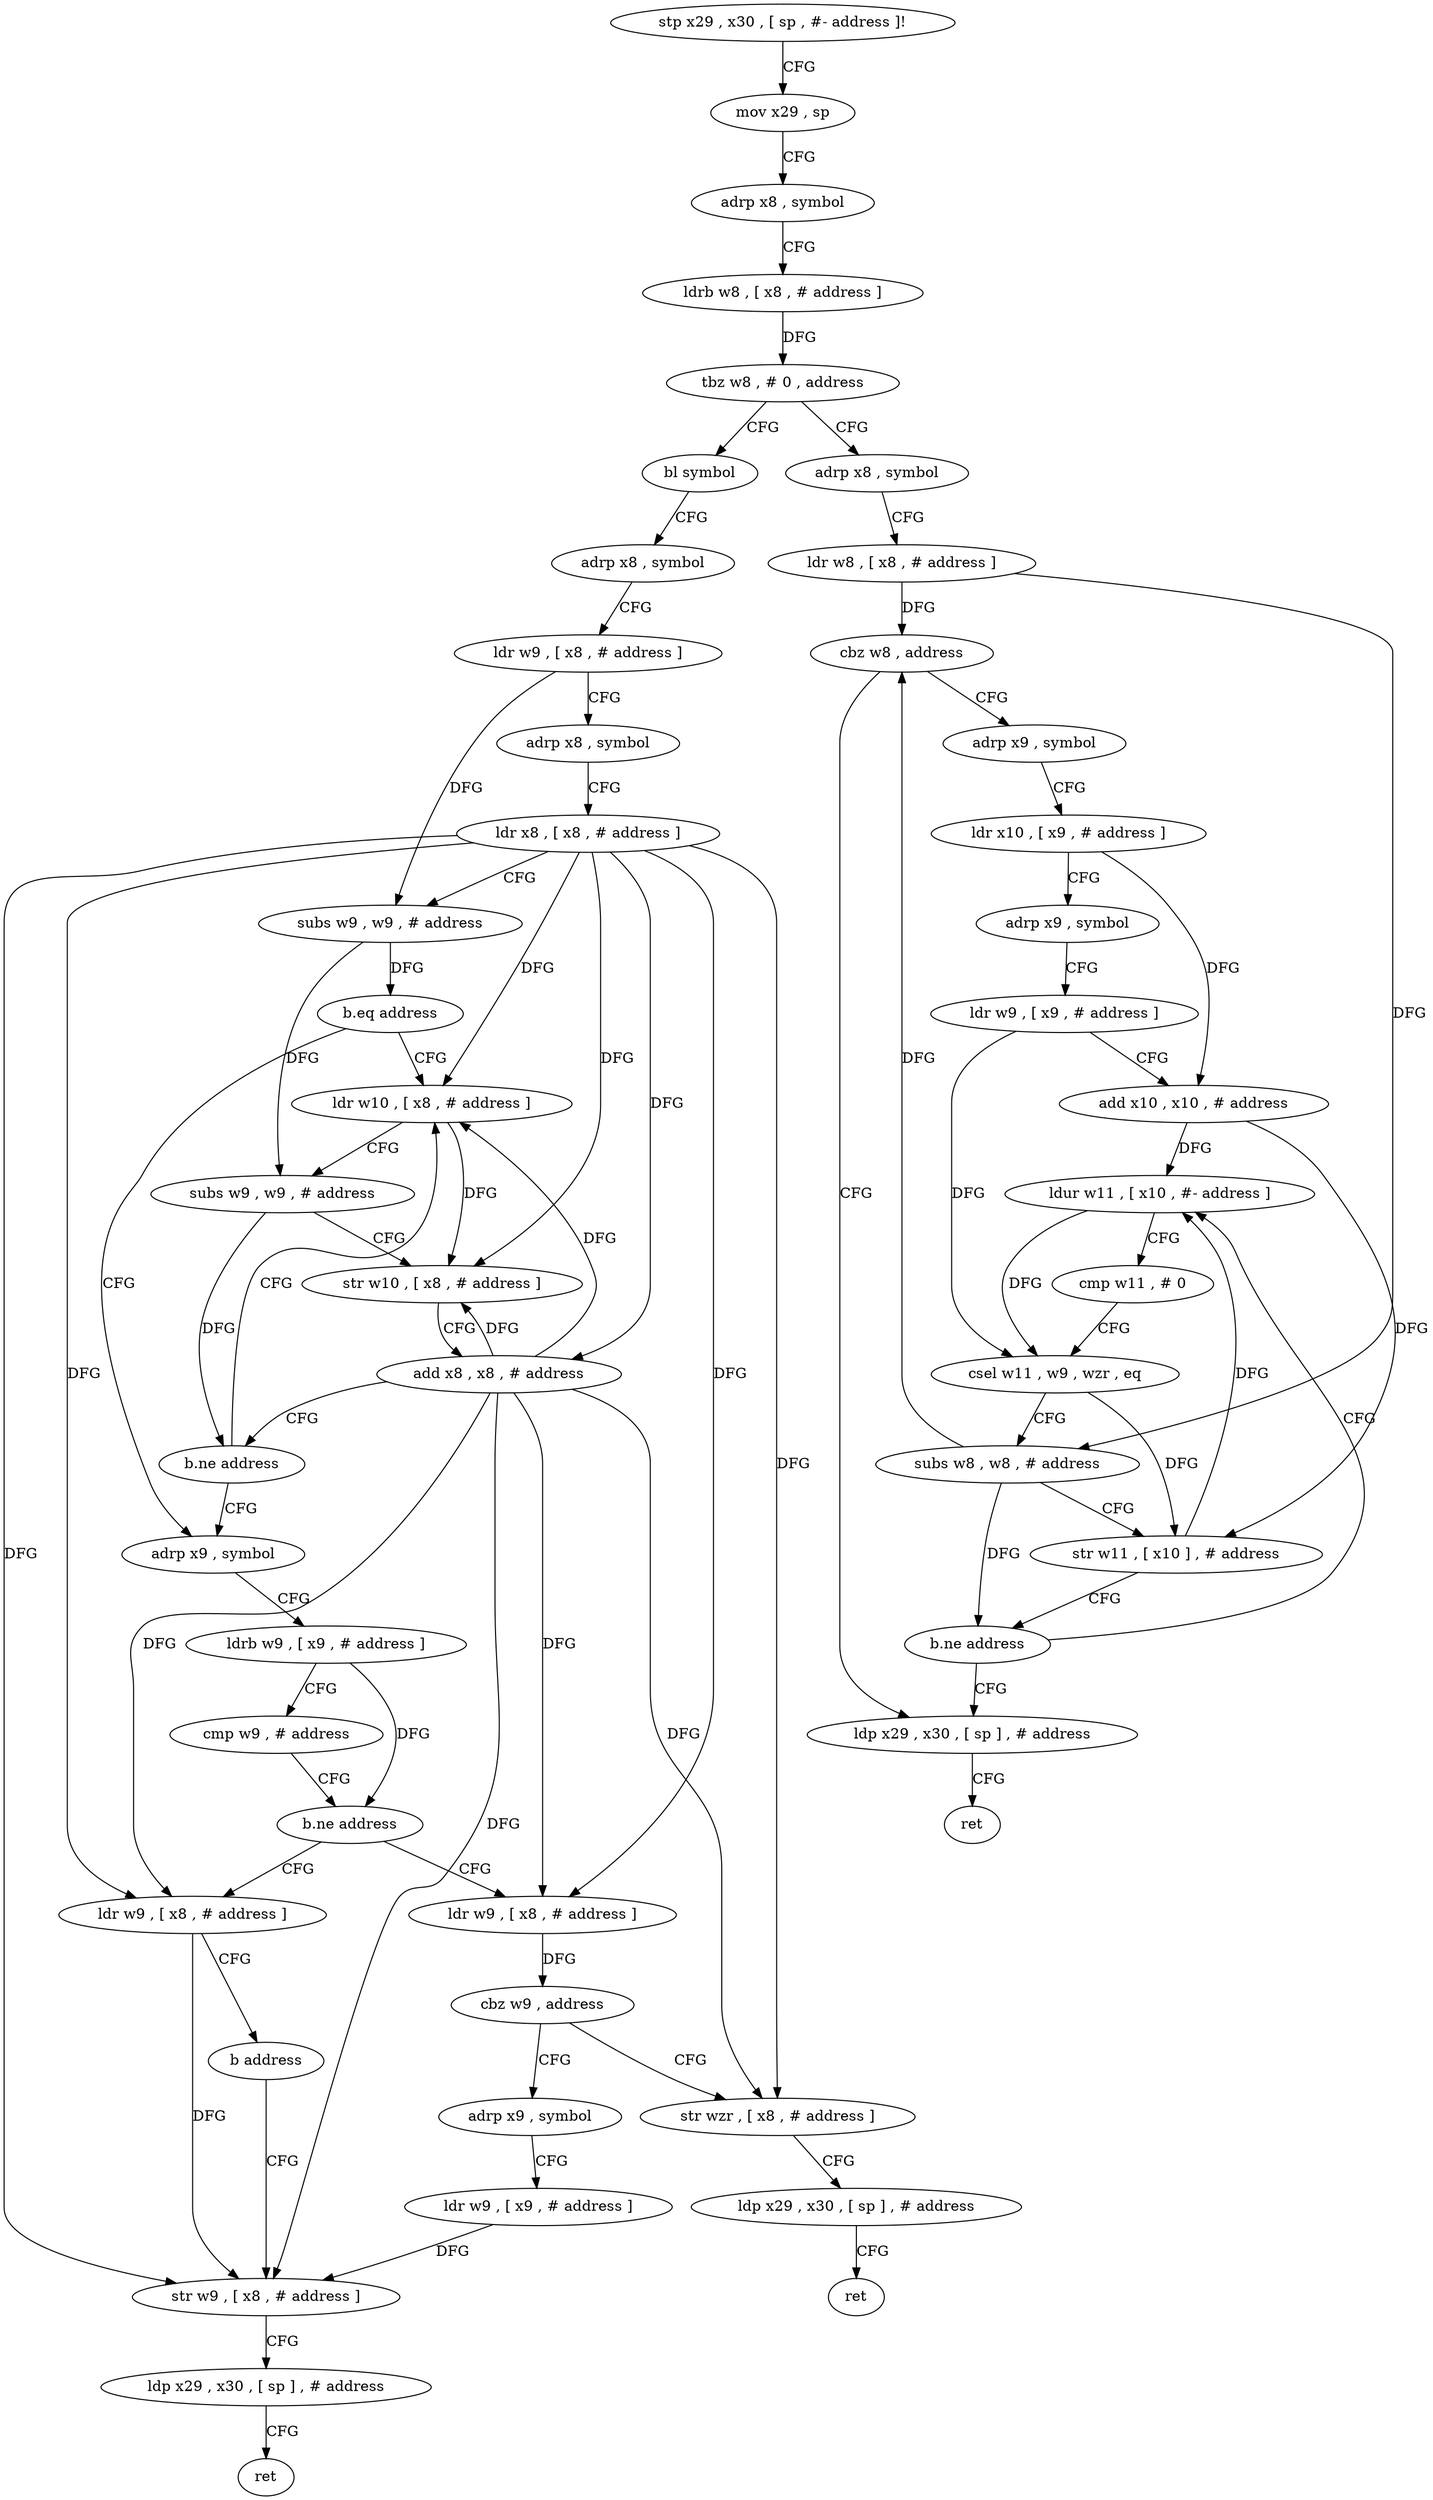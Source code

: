 digraph "func" {
"4213980" [label = "stp x29 , x30 , [ sp , #- address ]!" ]
"4213984" [label = "mov x29 , sp" ]
"4213988" [label = "adrp x8 , symbol" ]
"4213992" [label = "ldrb w8 , [ x8 , # address ]" ]
"4213996" [label = "tbz w8 , # 0 , address" ]
"4214064" [label = "bl symbol" ]
"4214000" [label = "adrp x8 , symbol" ]
"4214068" [label = "adrp x8 , symbol" ]
"4214072" [label = "ldr w9 , [ x8 , # address ]" ]
"4214076" [label = "adrp x8 , symbol" ]
"4214080" [label = "ldr x8 , [ x8 , # address ]" ]
"4214084" [label = "subs w9 , w9 , # address" ]
"4214088" [label = "b.eq address" ]
"4214112" [label = "adrp x9 , symbol" ]
"4214092" [label = "ldr w10 , [ x8 , # address ]" ]
"4214004" [label = "ldr w8 , [ x8 , # address ]" ]
"4214008" [label = "cbz w8 , address" ]
"4214056" [label = "ldp x29 , x30 , [ sp ] , # address" ]
"4214012" [label = "adrp x9 , symbol" ]
"4214116" [label = "ldrb w9 , [ x9 , # address ]" ]
"4214120" [label = "cmp w9 , # address" ]
"4214124" [label = "b.ne address" ]
"4214136" [label = "ldr w9 , [ x8 , # address ]" ]
"4214128" [label = "ldr w9 , [ x8 , # address ]" ]
"4214096" [label = "subs w9 , w9 , # address" ]
"4214100" [label = "str w10 , [ x8 , # address ]" ]
"4214104" [label = "add x8 , x8 , # address" ]
"4214108" [label = "b.ne address" ]
"4214060" [label = "ret" ]
"4214016" [label = "ldr x10 , [ x9 , # address ]" ]
"4214020" [label = "adrp x9 , symbol" ]
"4214024" [label = "ldr w9 , [ x9 , # address ]" ]
"4214028" [label = "add x10 , x10 , # address" ]
"4214032" [label = "ldur w11 , [ x10 , #- address ]" ]
"4214140" [label = "cbz w9 , address" ]
"4214156" [label = "adrp x9 , symbol" ]
"4214144" [label = "str wzr , [ x8 , # address ]" ]
"4214132" [label = "b address" ]
"4214164" [label = "str w9 , [ x8 , # address ]" ]
"4214036" [label = "cmp w11 , # 0" ]
"4214040" [label = "csel w11 , w9 , wzr , eq" ]
"4214044" [label = "subs w8 , w8 , # address" ]
"4214048" [label = "str w11 , [ x10 ] , # address" ]
"4214052" [label = "b.ne address" ]
"4214160" [label = "ldr w9 , [ x9 , # address ]" ]
"4214148" [label = "ldp x29 , x30 , [ sp ] , # address" ]
"4214152" [label = "ret" ]
"4214168" [label = "ldp x29 , x30 , [ sp ] , # address" ]
"4214172" [label = "ret" ]
"4213980" -> "4213984" [ label = "CFG" ]
"4213984" -> "4213988" [ label = "CFG" ]
"4213988" -> "4213992" [ label = "CFG" ]
"4213992" -> "4213996" [ label = "DFG" ]
"4213996" -> "4214064" [ label = "CFG" ]
"4213996" -> "4214000" [ label = "CFG" ]
"4214064" -> "4214068" [ label = "CFG" ]
"4214000" -> "4214004" [ label = "CFG" ]
"4214068" -> "4214072" [ label = "CFG" ]
"4214072" -> "4214076" [ label = "CFG" ]
"4214072" -> "4214084" [ label = "DFG" ]
"4214076" -> "4214080" [ label = "CFG" ]
"4214080" -> "4214084" [ label = "CFG" ]
"4214080" -> "4214092" [ label = "DFG" ]
"4214080" -> "4214100" [ label = "DFG" ]
"4214080" -> "4214104" [ label = "DFG" ]
"4214080" -> "4214136" [ label = "DFG" ]
"4214080" -> "4214128" [ label = "DFG" ]
"4214080" -> "4214144" [ label = "DFG" ]
"4214080" -> "4214164" [ label = "DFG" ]
"4214084" -> "4214088" [ label = "DFG" ]
"4214084" -> "4214096" [ label = "DFG" ]
"4214088" -> "4214112" [ label = "CFG" ]
"4214088" -> "4214092" [ label = "CFG" ]
"4214112" -> "4214116" [ label = "CFG" ]
"4214092" -> "4214096" [ label = "CFG" ]
"4214092" -> "4214100" [ label = "DFG" ]
"4214004" -> "4214008" [ label = "DFG" ]
"4214004" -> "4214044" [ label = "DFG" ]
"4214008" -> "4214056" [ label = "CFG" ]
"4214008" -> "4214012" [ label = "CFG" ]
"4214056" -> "4214060" [ label = "CFG" ]
"4214012" -> "4214016" [ label = "CFG" ]
"4214116" -> "4214120" [ label = "CFG" ]
"4214116" -> "4214124" [ label = "DFG" ]
"4214120" -> "4214124" [ label = "CFG" ]
"4214124" -> "4214136" [ label = "CFG" ]
"4214124" -> "4214128" [ label = "CFG" ]
"4214136" -> "4214140" [ label = "DFG" ]
"4214128" -> "4214132" [ label = "CFG" ]
"4214128" -> "4214164" [ label = "DFG" ]
"4214096" -> "4214100" [ label = "CFG" ]
"4214096" -> "4214108" [ label = "DFG" ]
"4214100" -> "4214104" [ label = "CFG" ]
"4214104" -> "4214108" [ label = "CFG" ]
"4214104" -> "4214092" [ label = "DFG" ]
"4214104" -> "4214100" [ label = "DFG" ]
"4214104" -> "4214136" [ label = "DFG" ]
"4214104" -> "4214128" [ label = "DFG" ]
"4214104" -> "4214144" [ label = "DFG" ]
"4214104" -> "4214164" [ label = "DFG" ]
"4214108" -> "4214092" [ label = "CFG" ]
"4214108" -> "4214112" [ label = "CFG" ]
"4214016" -> "4214020" [ label = "CFG" ]
"4214016" -> "4214028" [ label = "DFG" ]
"4214020" -> "4214024" [ label = "CFG" ]
"4214024" -> "4214028" [ label = "CFG" ]
"4214024" -> "4214040" [ label = "DFG" ]
"4214028" -> "4214032" [ label = "DFG" ]
"4214028" -> "4214048" [ label = "DFG" ]
"4214032" -> "4214036" [ label = "CFG" ]
"4214032" -> "4214040" [ label = "DFG" ]
"4214140" -> "4214156" [ label = "CFG" ]
"4214140" -> "4214144" [ label = "CFG" ]
"4214156" -> "4214160" [ label = "CFG" ]
"4214144" -> "4214148" [ label = "CFG" ]
"4214132" -> "4214164" [ label = "CFG" ]
"4214164" -> "4214168" [ label = "CFG" ]
"4214036" -> "4214040" [ label = "CFG" ]
"4214040" -> "4214044" [ label = "CFG" ]
"4214040" -> "4214048" [ label = "DFG" ]
"4214044" -> "4214048" [ label = "CFG" ]
"4214044" -> "4214008" [ label = "DFG" ]
"4214044" -> "4214052" [ label = "DFG" ]
"4214048" -> "4214052" [ label = "CFG" ]
"4214048" -> "4214032" [ label = "DFG" ]
"4214052" -> "4214032" [ label = "CFG" ]
"4214052" -> "4214056" [ label = "CFG" ]
"4214160" -> "4214164" [ label = "DFG" ]
"4214148" -> "4214152" [ label = "CFG" ]
"4214168" -> "4214172" [ label = "CFG" ]
}
